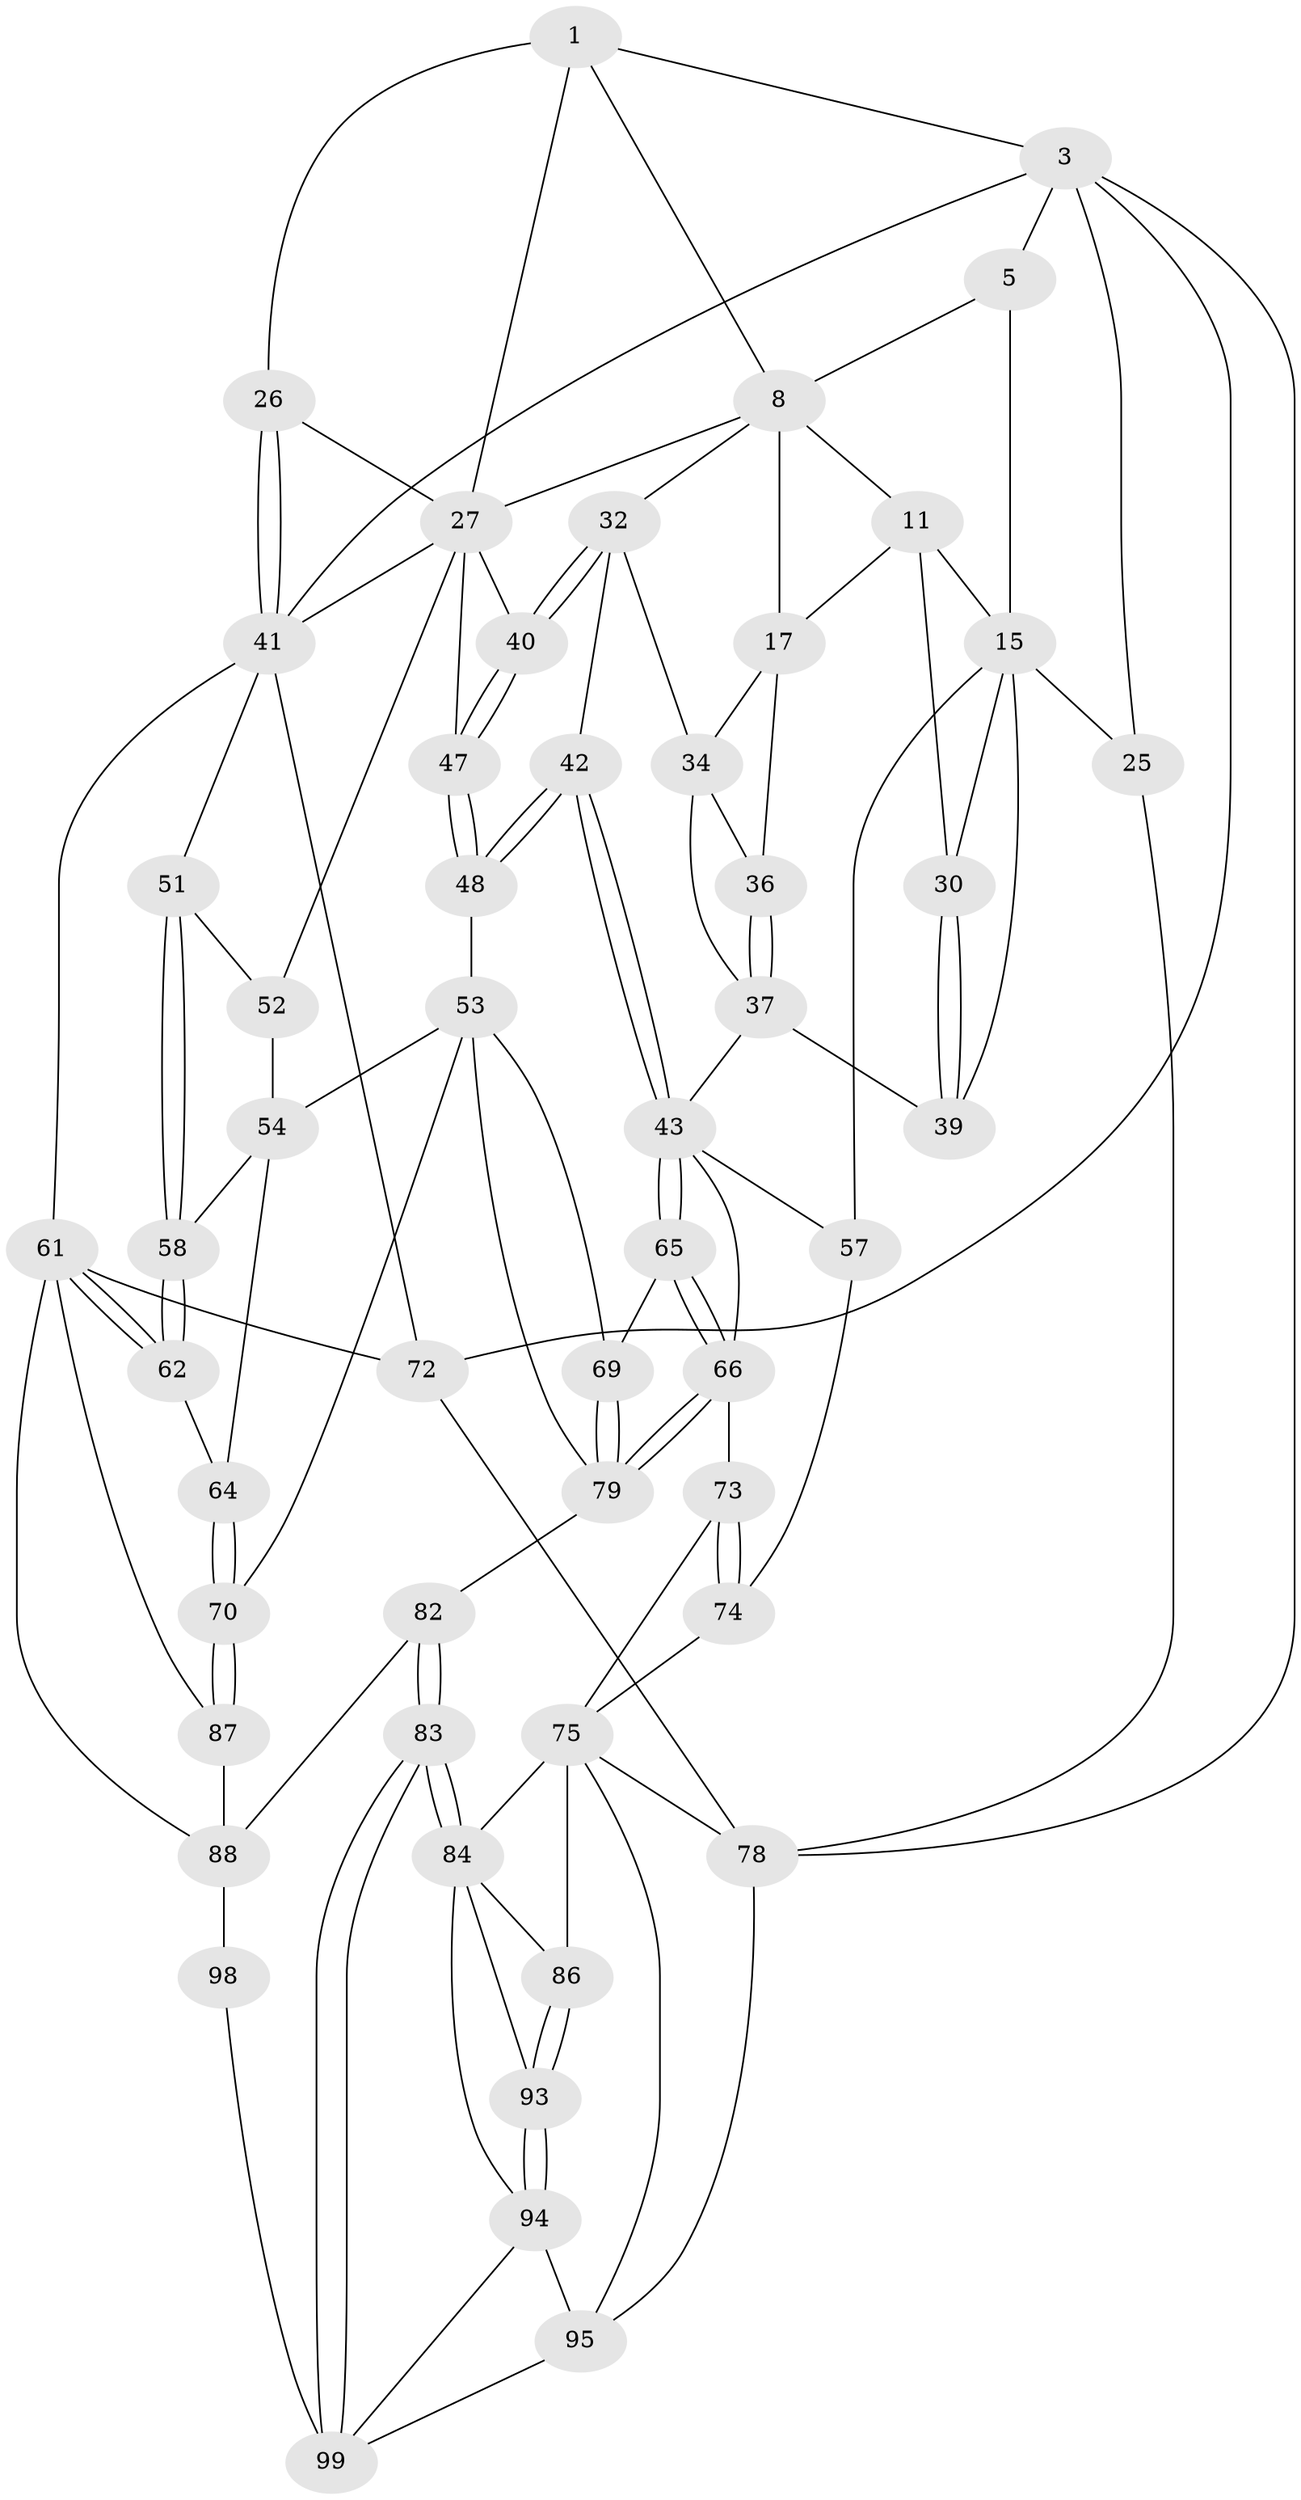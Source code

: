 // original degree distribution, {3: 0.028846153846153848, 4: 0.23076923076923078, 5: 0.5096153846153846, 6: 0.23076923076923078}
// Generated by graph-tools (version 1.1) at 2025/28/03/15/25 16:28:01]
// undirected, 52 vertices, 122 edges
graph export_dot {
graph [start="1"]
  node [color=gray90,style=filled];
  1 [pos="+0.8998411307478246+0",super="+2+7"];
  3 [pos="+1+0",super="+4"];
  5 [pos="+0+0",super="+14+6"];
  8 [pos="+0.6389498196832047+0.08307106741180885",super="+9+21"];
  11 [pos="+0.19577820693905626+0.055201868429506",super="+12"];
  15 [pos="+0.16571192977329358+0.13545598789781776",super="+16+29"];
  17 [pos="+0.5239073328239973+0.15693242684866107",super="+18"];
  25 [pos="+0+0.4601244804068071"];
  26 [pos="+0.8858255604488033+0.2102211035837581"];
  27 [pos="+0.8390794284806895+0.24064465509950514",super="+45+28"];
  30 [pos="+0.30746464437923976+0.22906917307014685"];
  32 [pos="+0.5705652043322262+0.2408387546802031",super="+33"];
  34 [pos="+0.5245284344033068+0.276595187262324",super="+35"];
  36 [pos="+0.447490635147312+0.2316623498563708"];
  37 [pos="+0.4477062594853172+0.2662878579562037",super="+38"];
  39 [pos="+0.2864326233740545+0.31715166973398995"];
  40 [pos="+0.6543002665441202+0.344344329605779"];
  41 [pos="+1+0.23006497372773005",super="+49"];
  42 [pos="+0.5282027327020207+0.4523077192727827"];
  43 [pos="+0.5244715589251613+0.4545506351512926",super="+44"];
  47 [pos="+0.6539058108321548+0.4043000881664938"];
  48 [pos="+0.6367251606237018+0.4424980014946411"];
  51 [pos="+0.9163151446930765+0.45484283394058417"];
  52 [pos="+0.8312728026363809+0.3654070106911047"];
  53 [pos="+0.6915952819876101+0.47763569277849194",super="+68"];
  54 [pos="+0.7289461448037953+0.48333697496294836",super="+63+55"];
  57 [pos="+0.04281561090720594+0.43740985528772"];
  58 [pos="+0.9127260863003551+0.4679085092271091"];
  61 [pos="+1+0.6700606881627842",super="+90"];
  62 [pos="+0.9797824340575838+0.6470033107755913"];
  64 [pos="+0.8612781955155189+0.6775038430000703"];
  65 [pos="+0.5117917279097942+0.5005153048248235"];
  66 [pos="+0.4412697172736421+0.6100487869215295",super="+67"];
  69 [pos="+0.638077480610175+0.6513689977632116"];
  70 [pos="+0.8557367105718732+0.6829336748527894"];
  72 [pos="+1+1"];
  73 [pos="+0.3946979258667845+0.6447600711705522"];
  74 [pos="+0.19905542054231537+0.5683714697602832"];
  75 [pos="+0.23135498027320775+0.7070705544782592",super="+81+76"];
  78 [pos="+0+0.5496255356536658",super="+96"];
  79 [pos="+0.6030402060666065+0.7129335993250305",super="+80"];
  82 [pos="+0.6032319212640392+0.767190804318743"];
  83 [pos="+0.45852169525181324+0.8301980254295132"];
  84 [pos="+0.4079837543445946+0.7695112434207821",super="+92+85"];
  86 [pos="+0.20855542541791333+0.7789169209918766"];
  87 [pos="+0.8102601766187859+0.7961159557273009"];
  88 [pos="+0.7657625478659029+0.8199813818066921",super="+102+89"];
  93 [pos="+0.2646685559267272+0.8300180380996374"];
  94 [pos="+0.2611615324119173+0.9229304235077885",super="+97"];
  95 [pos="+0.11785987939177577+0.8717767939871919",super="+101"];
  98 [pos="+0.5897548225197436+1"];
  99 [pos="+0.4465878366321685+1",super="+100"];
  1 -- 26;
  1 -- 3;
  1 -- 8;
  1 -- 27;
  3 -- 41;
  3 -- 72;
  3 -- 25;
  3 -- 5;
  3 -- 78;
  5 -- 15;
  5 -- 8;
  8 -- 17 [weight=2];
  8 -- 32;
  8 -- 11;
  8 -- 27;
  11 -- 15 [weight=2];
  11 -- 17;
  11 -- 30;
  15 -- 39;
  15 -- 25;
  15 -- 57;
  15 -- 30;
  17 -- 34;
  17 -- 36;
  25 -- 78;
  26 -- 27;
  26 -- 41;
  26 -- 41;
  27 -- 41;
  27 -- 52;
  27 -- 47;
  27 -- 40;
  30 -- 39;
  30 -- 39;
  32 -- 40;
  32 -- 40;
  32 -- 34;
  32 -- 42;
  34 -- 37;
  34 -- 36;
  36 -- 37;
  36 -- 37;
  37 -- 39;
  37 -- 43;
  40 -- 47;
  40 -- 47;
  41 -- 51;
  41 -- 61;
  41 -- 72;
  42 -- 43;
  42 -- 43;
  42 -- 48;
  42 -- 48;
  43 -- 65;
  43 -- 65;
  43 -- 57;
  43 -- 66;
  47 -- 48;
  47 -- 48;
  48 -- 53;
  51 -- 52;
  51 -- 58;
  51 -- 58;
  52 -- 54;
  53 -- 54;
  53 -- 69;
  53 -- 70;
  53 -- 79;
  54 -- 64;
  54 -- 58;
  57 -- 74;
  58 -- 62;
  58 -- 62;
  61 -- 62;
  61 -- 62;
  61 -- 72;
  61 -- 88;
  61 -- 87;
  62 -- 64;
  64 -- 70;
  64 -- 70;
  65 -- 66;
  65 -- 66;
  65 -- 69;
  66 -- 79;
  66 -- 79;
  66 -- 73;
  69 -- 79;
  69 -- 79;
  70 -- 87;
  70 -- 87;
  72 -- 78;
  73 -- 74;
  73 -- 74;
  73 -- 75;
  74 -- 75;
  75 -- 84;
  75 -- 86;
  75 -- 78;
  75 -- 95;
  78 -- 95;
  79 -- 82;
  82 -- 83;
  82 -- 83;
  82 -- 88;
  83 -- 84;
  83 -- 84;
  83 -- 99;
  83 -- 99;
  84 -- 93;
  84 -- 86;
  84 -- 94;
  86 -- 93;
  86 -- 93;
  87 -- 88;
  88 -- 98 [weight=2];
  93 -- 94;
  93 -- 94;
  94 -- 95;
  94 -- 99;
  95 -- 99;
  98 -- 99;
}
